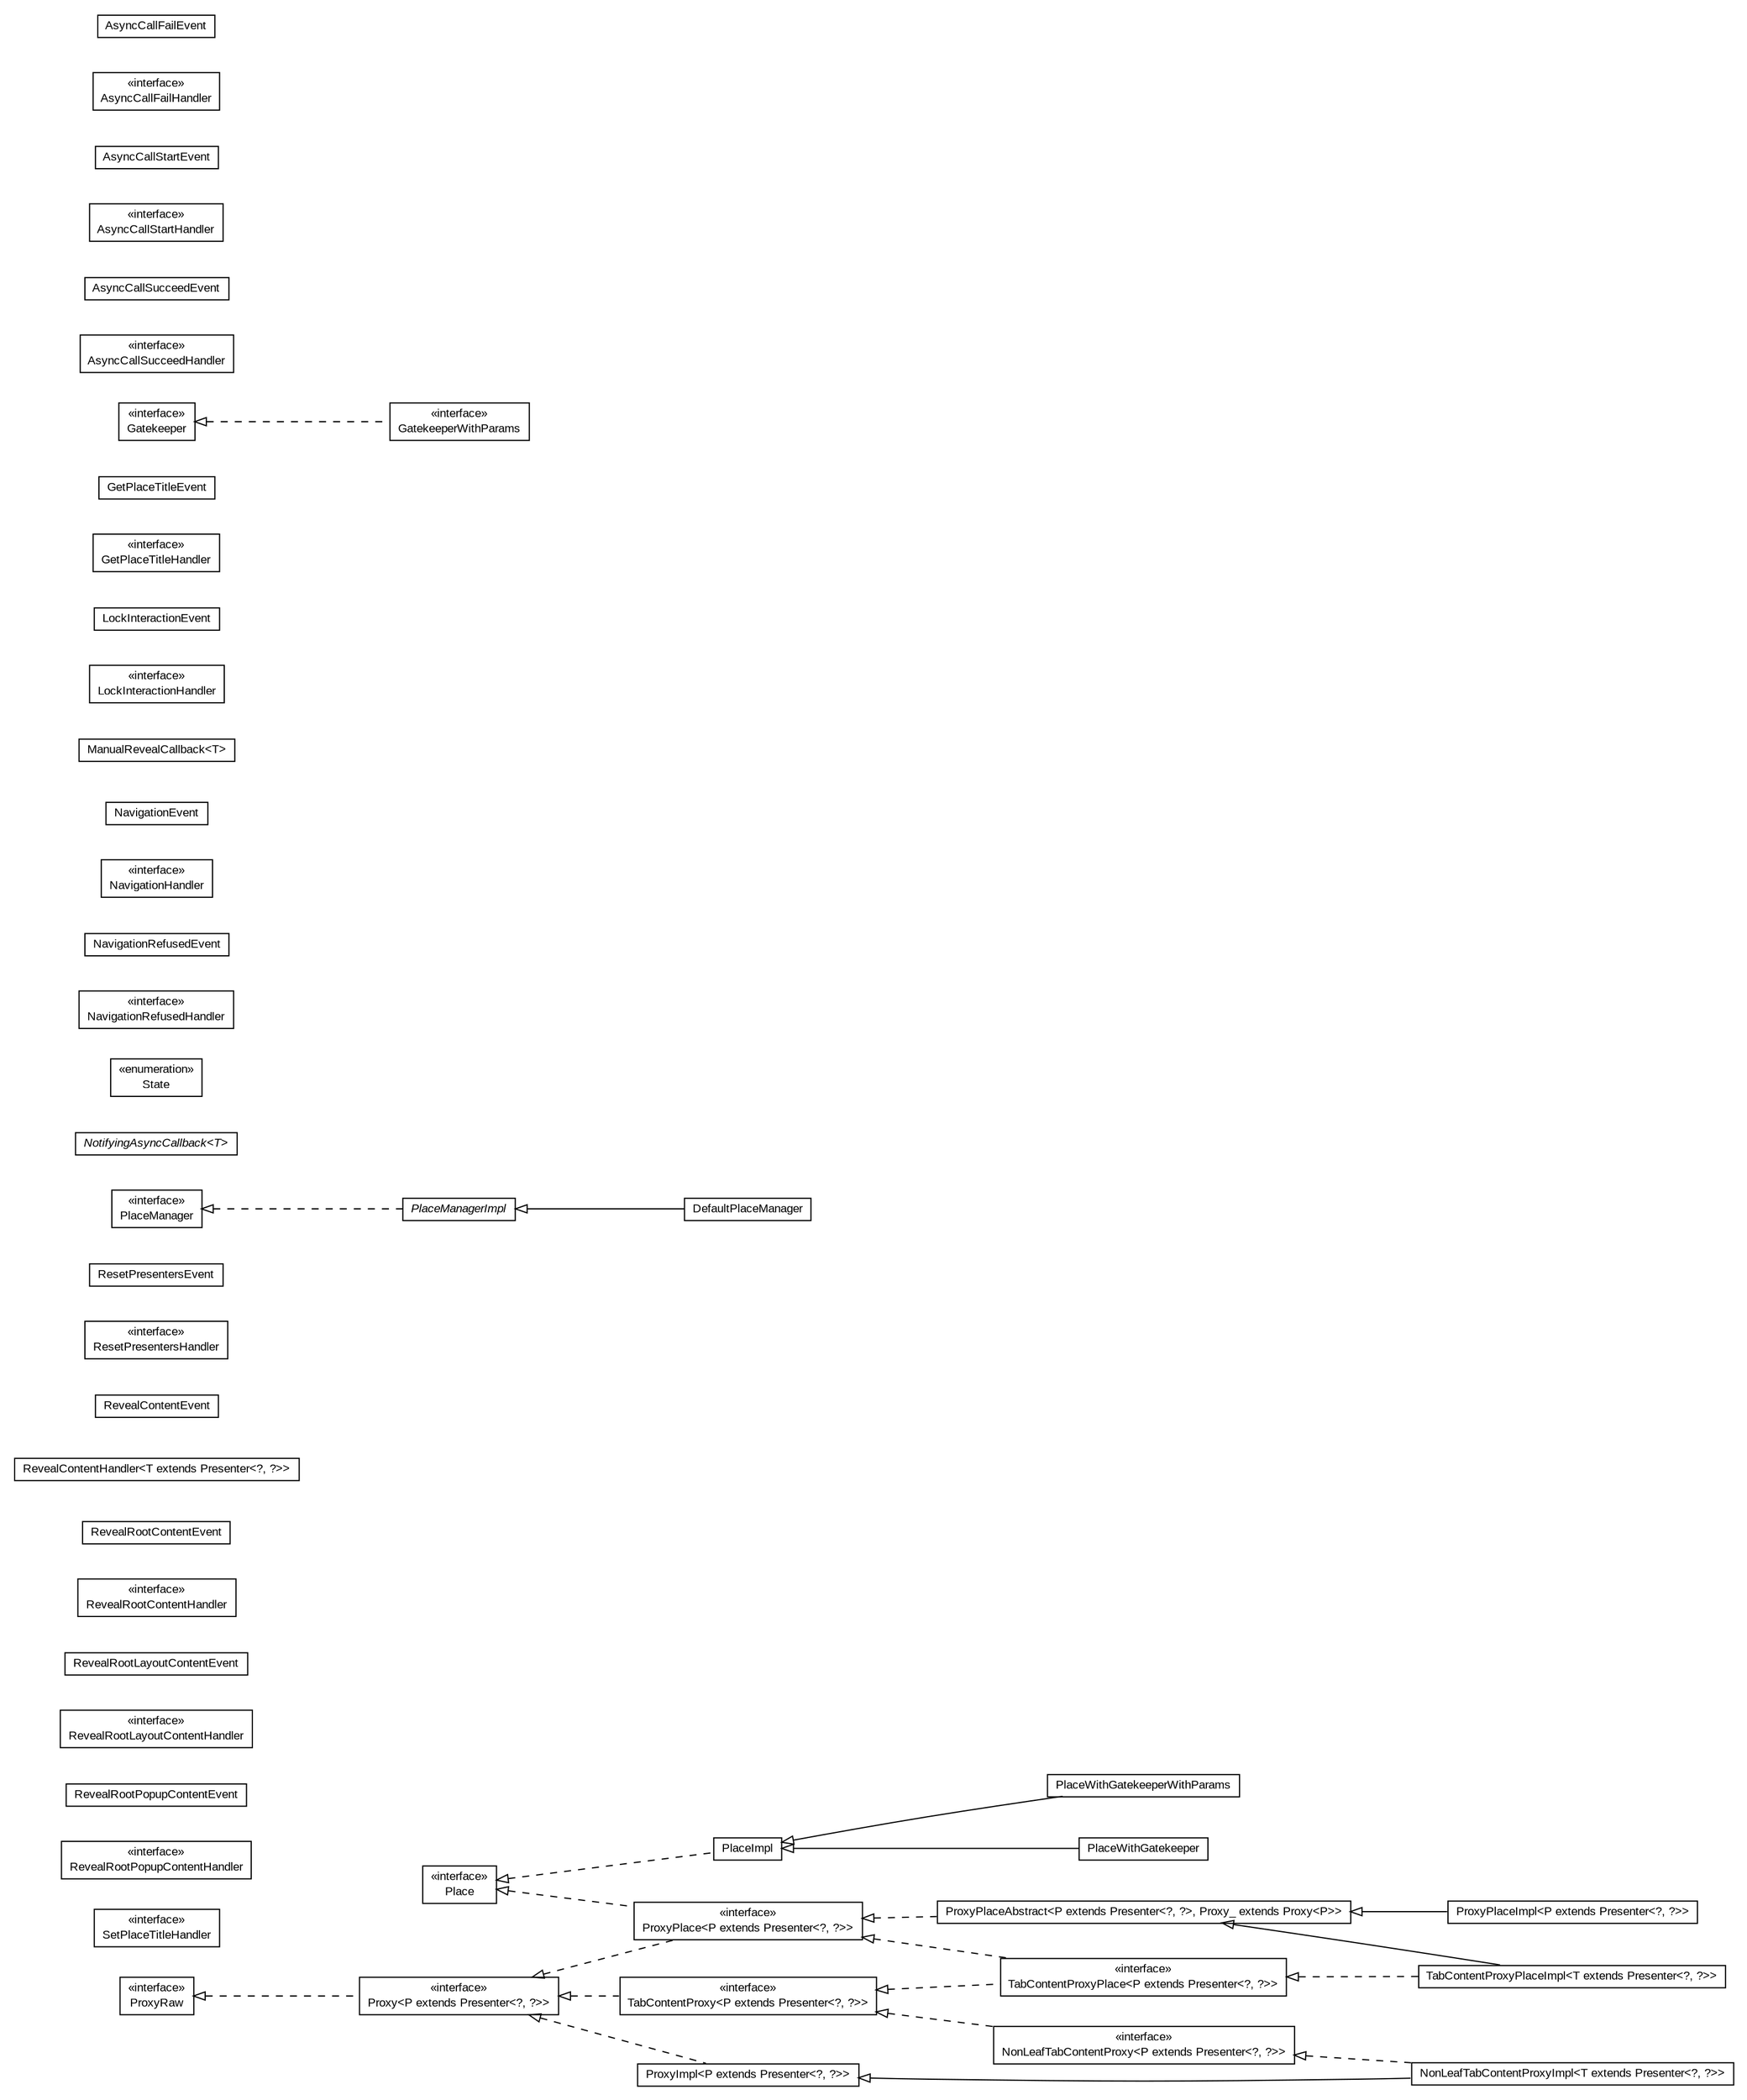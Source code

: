#!/usr/local/bin/dot
#
# Class diagram 
# Generated by UMLGraph version R5_6-24-gf6e263 (http://www.umlgraph.org/)
#

digraph G {
	edge [fontname="arial",fontsize=10,labelfontname="arial",labelfontsize=10];
	node [fontname="arial",fontsize=10,shape=plaintext];
	nodesep=0.25;
	ranksep=0.5;
	rankdir=LR;
	// com.gwtplatform.mvp.client.proxy.TabContentProxyPlaceImpl<T extends com.gwtplatform.mvp.client.Presenter<?, ?>>
	c19238 [label=<<table title="com.gwtplatform.mvp.client.proxy.TabContentProxyPlaceImpl" border="0" cellborder="1" cellspacing="0" cellpadding="2" port="p" href="./TabContentProxyPlaceImpl.html">
		<tr><td><table border="0" cellspacing="0" cellpadding="1">
<tr><td align="center" balign="center"> TabContentProxyPlaceImpl&lt;T extends Presenter&lt;?, ?&gt;&gt; </td></tr>
		</table></td></tr>
		</table>>, URL="./TabContentProxyPlaceImpl.html", fontname="arial", fontcolor="black", fontsize=10.0];
	// com.gwtplatform.mvp.client.proxy.TabContentProxyPlace<P extends com.gwtplatform.mvp.client.Presenter<?, ?>>
	c19239 [label=<<table title="com.gwtplatform.mvp.client.proxy.TabContentProxyPlace" border="0" cellborder="1" cellspacing="0" cellpadding="2" port="p" href="./TabContentProxyPlace.html">
		<tr><td><table border="0" cellspacing="0" cellpadding="1">
<tr><td align="center" balign="center"> &#171;interface&#187; </td></tr>
<tr><td align="center" balign="center"> TabContentProxyPlace&lt;P extends Presenter&lt;?, ?&gt;&gt; </td></tr>
		</table></td></tr>
		</table>>, URL="./TabContentProxyPlace.html", fontname="arial", fontcolor="black", fontsize=10.0];
	// com.gwtplatform.mvp.client.proxy.TabContentProxy<P extends com.gwtplatform.mvp.client.Presenter<?, ?>>
	c19240 [label=<<table title="com.gwtplatform.mvp.client.proxy.TabContentProxy" border="0" cellborder="1" cellspacing="0" cellpadding="2" port="p" href="./TabContentProxy.html">
		<tr><td><table border="0" cellspacing="0" cellpadding="1">
<tr><td align="center" balign="center"> &#171;interface&#187; </td></tr>
<tr><td align="center" balign="center"> TabContentProxy&lt;P extends Presenter&lt;?, ?&gt;&gt; </td></tr>
		</table></td></tr>
		</table>>, URL="./TabContentProxy.html", fontname="arial", fontcolor="black", fontsize=10.0];
	// com.gwtplatform.mvp.client.proxy.SetPlaceTitleHandler
	c19241 [label=<<table title="com.gwtplatform.mvp.client.proxy.SetPlaceTitleHandler" border="0" cellborder="1" cellspacing="0" cellpadding="2" port="p" href="./SetPlaceTitleHandler.html">
		<tr><td><table border="0" cellspacing="0" cellpadding="1">
<tr><td align="center" balign="center"> &#171;interface&#187; </td></tr>
<tr><td align="center" balign="center"> SetPlaceTitleHandler </td></tr>
		</table></td></tr>
		</table>>, URL="./SetPlaceTitleHandler.html", fontname="arial", fontcolor="black", fontsize=10.0];
	// com.gwtplatform.mvp.client.proxy.RevealRootPopupContentHandler
	c19242 [label=<<table title="com.gwtplatform.mvp.client.proxy.RevealRootPopupContentHandler" border="0" cellborder="1" cellspacing="0" cellpadding="2" port="p" href="./RevealRootPopupContentHandler.html">
		<tr><td><table border="0" cellspacing="0" cellpadding="1">
<tr><td align="center" balign="center"> &#171;interface&#187; </td></tr>
<tr><td align="center" balign="center"> RevealRootPopupContentHandler </td></tr>
		</table></td></tr>
		</table>>, URL="./RevealRootPopupContentHandler.html", fontname="arial", fontcolor="black", fontsize=10.0];
	// com.gwtplatform.mvp.client.proxy.RevealRootPopupContentEvent
	c19243 [label=<<table title="com.gwtplatform.mvp.client.proxy.RevealRootPopupContentEvent" border="0" cellborder="1" cellspacing="0" cellpadding="2" port="p" href="./RevealRootPopupContentEvent.html">
		<tr><td><table border="0" cellspacing="0" cellpadding="1">
<tr><td align="center" balign="center"> RevealRootPopupContentEvent </td></tr>
		</table></td></tr>
		</table>>, URL="./RevealRootPopupContentEvent.html", fontname="arial", fontcolor="black", fontsize=10.0];
	// com.gwtplatform.mvp.client.proxy.RevealRootLayoutContentHandler
	c19244 [label=<<table title="com.gwtplatform.mvp.client.proxy.RevealRootLayoutContentHandler" border="0" cellborder="1" cellspacing="0" cellpadding="2" port="p" href="./RevealRootLayoutContentHandler.html">
		<tr><td><table border="0" cellspacing="0" cellpadding="1">
<tr><td align="center" balign="center"> &#171;interface&#187; </td></tr>
<tr><td align="center" balign="center"> RevealRootLayoutContentHandler </td></tr>
		</table></td></tr>
		</table>>, URL="./RevealRootLayoutContentHandler.html", fontname="arial", fontcolor="black", fontsize=10.0];
	// com.gwtplatform.mvp.client.proxy.RevealRootLayoutContentEvent
	c19245 [label=<<table title="com.gwtplatform.mvp.client.proxy.RevealRootLayoutContentEvent" border="0" cellborder="1" cellspacing="0" cellpadding="2" port="p" href="./RevealRootLayoutContentEvent.html">
		<tr><td><table border="0" cellspacing="0" cellpadding="1">
<tr><td align="center" balign="center"> RevealRootLayoutContentEvent </td></tr>
		</table></td></tr>
		</table>>, URL="./RevealRootLayoutContentEvent.html", fontname="arial", fontcolor="black", fontsize=10.0];
	// com.gwtplatform.mvp.client.proxy.RevealRootContentHandler
	c19246 [label=<<table title="com.gwtplatform.mvp.client.proxy.RevealRootContentHandler" border="0" cellborder="1" cellspacing="0" cellpadding="2" port="p" href="./RevealRootContentHandler.html">
		<tr><td><table border="0" cellspacing="0" cellpadding="1">
<tr><td align="center" balign="center"> &#171;interface&#187; </td></tr>
<tr><td align="center" balign="center"> RevealRootContentHandler </td></tr>
		</table></td></tr>
		</table>>, URL="./RevealRootContentHandler.html", fontname="arial", fontcolor="black", fontsize=10.0];
	// com.gwtplatform.mvp.client.proxy.RevealRootContentEvent
	c19247 [label=<<table title="com.gwtplatform.mvp.client.proxy.RevealRootContentEvent" border="0" cellborder="1" cellspacing="0" cellpadding="2" port="p" href="./RevealRootContentEvent.html">
		<tr><td><table border="0" cellspacing="0" cellpadding="1">
<tr><td align="center" balign="center"> RevealRootContentEvent </td></tr>
		</table></td></tr>
		</table>>, URL="./RevealRootContentEvent.html", fontname="arial", fontcolor="black", fontsize=10.0];
	// com.gwtplatform.mvp.client.proxy.RevealContentHandler<T extends com.gwtplatform.mvp.client.Presenter<?, ?>>
	c19248 [label=<<table title="com.gwtplatform.mvp.client.proxy.RevealContentHandler" border="0" cellborder="1" cellspacing="0" cellpadding="2" port="p" href="./RevealContentHandler.html">
		<tr><td><table border="0" cellspacing="0" cellpadding="1">
<tr><td align="center" balign="center"> RevealContentHandler&lt;T extends Presenter&lt;?, ?&gt;&gt; </td></tr>
		</table></td></tr>
		</table>>, URL="./RevealContentHandler.html", fontname="arial", fontcolor="black", fontsize=10.0];
	// com.gwtplatform.mvp.client.proxy.RevealContentEvent
	c19249 [label=<<table title="com.gwtplatform.mvp.client.proxy.RevealContentEvent" border="0" cellborder="1" cellspacing="0" cellpadding="2" port="p" href="./RevealContentEvent.html">
		<tr><td><table border="0" cellspacing="0" cellpadding="1">
<tr><td align="center" balign="center"> RevealContentEvent </td></tr>
		</table></td></tr>
		</table>>, URL="./RevealContentEvent.html", fontname="arial", fontcolor="black", fontsize=10.0];
	// com.gwtplatform.mvp.client.proxy.ResetPresentersHandler
	c19250 [label=<<table title="com.gwtplatform.mvp.client.proxy.ResetPresentersHandler" border="0" cellborder="1" cellspacing="0" cellpadding="2" port="p" href="./ResetPresentersHandler.html">
		<tr><td><table border="0" cellspacing="0" cellpadding="1">
<tr><td align="center" balign="center"> &#171;interface&#187; </td></tr>
<tr><td align="center" balign="center"> ResetPresentersHandler </td></tr>
		</table></td></tr>
		</table>>, URL="./ResetPresentersHandler.html", fontname="arial", fontcolor="black", fontsize=10.0];
	// com.gwtplatform.mvp.client.proxy.ResetPresentersEvent
	c19251 [label=<<table title="com.gwtplatform.mvp.client.proxy.ResetPresentersEvent" border="0" cellborder="1" cellspacing="0" cellpadding="2" port="p" href="./ResetPresentersEvent.html">
		<tr><td><table border="0" cellspacing="0" cellpadding="1">
<tr><td align="center" balign="center"> ResetPresentersEvent </td></tr>
		</table></td></tr>
		</table>>, URL="./ResetPresentersEvent.html", fontname="arial", fontcolor="black", fontsize=10.0];
	// com.gwtplatform.mvp.client.proxy.ProxyRaw
	c19252 [label=<<table title="com.gwtplatform.mvp.client.proxy.ProxyRaw" border="0" cellborder="1" cellspacing="0" cellpadding="2" port="p" href="./ProxyRaw.html">
		<tr><td><table border="0" cellspacing="0" cellpadding="1">
<tr><td align="center" balign="center"> &#171;interface&#187; </td></tr>
<tr><td align="center" balign="center"> ProxyRaw </td></tr>
		</table></td></tr>
		</table>>, URL="./ProxyRaw.html", fontname="arial", fontcolor="black", fontsize=10.0];
	// com.gwtplatform.mvp.client.proxy.ProxyPlaceImpl<P extends com.gwtplatform.mvp.client.Presenter<?, ?>>
	c19253 [label=<<table title="com.gwtplatform.mvp.client.proxy.ProxyPlaceImpl" border="0" cellborder="1" cellspacing="0" cellpadding="2" port="p" href="./ProxyPlaceImpl.html">
		<tr><td><table border="0" cellspacing="0" cellpadding="1">
<tr><td align="center" balign="center"> ProxyPlaceImpl&lt;P extends Presenter&lt;?, ?&gt;&gt; </td></tr>
		</table></td></tr>
		</table>>, URL="./ProxyPlaceImpl.html", fontname="arial", fontcolor="black", fontsize=10.0];
	// com.gwtplatform.mvp.client.proxy.ProxyPlaceAbstract<P extends com.gwtplatform.mvp.client.Presenter<?, ?>, Proxy_ extends com.gwtplatform.mvp.client.proxy.Proxy<P>>
	c19254 [label=<<table title="com.gwtplatform.mvp.client.proxy.ProxyPlaceAbstract" border="0" cellborder="1" cellspacing="0" cellpadding="2" port="p" href="./ProxyPlaceAbstract.html">
		<tr><td><table border="0" cellspacing="0" cellpadding="1">
<tr><td align="center" balign="center"> ProxyPlaceAbstract&lt;P extends Presenter&lt;?, ?&gt;, Proxy_ extends Proxy&lt;P&gt;&gt; </td></tr>
		</table></td></tr>
		</table>>, URL="./ProxyPlaceAbstract.html", fontname="arial", fontcolor="black", fontsize=10.0];
	// com.gwtplatform.mvp.client.proxy.ProxyPlace<P extends com.gwtplatform.mvp.client.Presenter<?, ?>>
	c19255 [label=<<table title="com.gwtplatform.mvp.client.proxy.ProxyPlace" border="0" cellborder="1" cellspacing="0" cellpadding="2" port="p" href="./ProxyPlace.html">
		<tr><td><table border="0" cellspacing="0" cellpadding="1">
<tr><td align="center" balign="center"> &#171;interface&#187; </td></tr>
<tr><td align="center" balign="center"> ProxyPlace&lt;P extends Presenter&lt;?, ?&gt;&gt; </td></tr>
		</table></td></tr>
		</table>>, URL="./ProxyPlace.html", fontname="arial", fontcolor="black", fontsize=10.0];
	// com.gwtplatform.mvp.client.proxy.ProxyImpl<P extends com.gwtplatform.mvp.client.Presenter<?, ?>>
	c19256 [label=<<table title="com.gwtplatform.mvp.client.proxy.ProxyImpl" border="0" cellborder="1" cellspacing="0" cellpadding="2" port="p" href="./ProxyImpl.html">
		<tr><td><table border="0" cellspacing="0" cellpadding="1">
<tr><td align="center" balign="center"> ProxyImpl&lt;P extends Presenter&lt;?, ?&gt;&gt; </td></tr>
		</table></td></tr>
		</table>>, URL="./ProxyImpl.html", fontname="arial", fontcolor="black", fontsize=10.0];
	// com.gwtplatform.mvp.client.proxy.Proxy<P extends com.gwtplatform.mvp.client.Presenter<?, ?>>
	c19257 [label=<<table title="com.gwtplatform.mvp.client.proxy.Proxy" border="0" cellborder="1" cellspacing="0" cellpadding="2" port="p" href="./Proxy.html">
		<tr><td><table border="0" cellspacing="0" cellpadding="1">
<tr><td align="center" balign="center"> &#171;interface&#187; </td></tr>
<tr><td align="center" balign="center"> Proxy&lt;P extends Presenter&lt;?, ?&gt;&gt; </td></tr>
		</table></td></tr>
		</table>>, URL="./Proxy.html", fontname="arial", fontcolor="black", fontsize=10.0];
	// com.gwtplatform.mvp.client.proxy.PlaceWithGatekeeperWithParams
	c19258 [label=<<table title="com.gwtplatform.mvp.client.proxy.PlaceWithGatekeeperWithParams" border="0" cellborder="1" cellspacing="0" cellpadding="2" port="p" href="./PlaceWithGatekeeperWithParams.html">
		<tr><td><table border="0" cellspacing="0" cellpadding="1">
<tr><td align="center" balign="center"> PlaceWithGatekeeperWithParams </td></tr>
		</table></td></tr>
		</table>>, URL="./PlaceWithGatekeeperWithParams.html", fontname="arial", fontcolor="black", fontsize=10.0];
	// com.gwtplatform.mvp.client.proxy.PlaceWithGatekeeper
	c19259 [label=<<table title="com.gwtplatform.mvp.client.proxy.PlaceWithGatekeeper" border="0" cellborder="1" cellspacing="0" cellpadding="2" port="p" href="./PlaceWithGatekeeper.html">
		<tr><td><table border="0" cellspacing="0" cellpadding="1">
<tr><td align="center" balign="center"> PlaceWithGatekeeper </td></tr>
		</table></td></tr>
		</table>>, URL="./PlaceWithGatekeeper.html", fontname="arial", fontcolor="black", fontsize=10.0];
	// com.gwtplatform.mvp.client.proxy.PlaceManagerImpl
	c19260 [label=<<table title="com.gwtplatform.mvp.client.proxy.PlaceManagerImpl" border="0" cellborder="1" cellspacing="0" cellpadding="2" port="p" href="./PlaceManagerImpl.html">
		<tr><td><table border="0" cellspacing="0" cellpadding="1">
<tr><td align="center" balign="center"><font face="arial italic"> PlaceManagerImpl </font></td></tr>
		</table></td></tr>
		</table>>, URL="./PlaceManagerImpl.html", fontname="arial", fontcolor="black", fontsize=10.0];
	// com.gwtplatform.mvp.client.proxy.PlaceManager
	c19261 [label=<<table title="com.gwtplatform.mvp.client.proxy.PlaceManager" border="0" cellborder="1" cellspacing="0" cellpadding="2" port="p" href="./PlaceManager.html">
		<tr><td><table border="0" cellspacing="0" cellpadding="1">
<tr><td align="center" balign="center"> &#171;interface&#187; </td></tr>
<tr><td align="center" balign="center"> PlaceManager </td></tr>
		</table></td></tr>
		</table>>, URL="./PlaceManager.html", fontname="arial", fontcolor="black", fontsize=10.0];
	// com.gwtplatform.mvp.client.proxy.PlaceImpl
	c19262 [label=<<table title="com.gwtplatform.mvp.client.proxy.PlaceImpl" border="0" cellborder="1" cellspacing="0" cellpadding="2" port="p" href="./PlaceImpl.html">
		<tr><td><table border="0" cellspacing="0" cellpadding="1">
<tr><td align="center" balign="center"> PlaceImpl </td></tr>
		</table></td></tr>
		</table>>, URL="./PlaceImpl.html", fontname="arial", fontcolor="black", fontsize=10.0];
	// com.gwtplatform.mvp.client.proxy.Place
	c19263 [label=<<table title="com.gwtplatform.mvp.client.proxy.Place" border="0" cellborder="1" cellspacing="0" cellpadding="2" port="p" href="./Place.html">
		<tr><td><table border="0" cellspacing="0" cellpadding="1">
<tr><td align="center" balign="center"> &#171;interface&#187; </td></tr>
<tr><td align="center" balign="center"> Place </td></tr>
		</table></td></tr>
		</table>>, URL="./Place.html", fontname="arial", fontcolor="black", fontsize=10.0];
	// com.gwtplatform.mvp.client.proxy.NotifyingAsyncCallback<T>
	c19264 [label=<<table title="com.gwtplatform.mvp.client.proxy.NotifyingAsyncCallback" border="0" cellborder="1" cellspacing="0" cellpadding="2" port="p" href="./NotifyingAsyncCallback.html">
		<tr><td><table border="0" cellspacing="0" cellpadding="1">
<tr><td align="center" balign="center"><font face="arial italic"> NotifyingAsyncCallback&lt;T&gt; </font></td></tr>
		</table></td></tr>
		</table>>, URL="./NotifyingAsyncCallback.html", fontname="arial", fontcolor="black", fontsize=10.0];
	// com.gwtplatform.mvp.client.proxy.NotifyingAsyncCallback.State
	c19265 [label=<<table title="com.gwtplatform.mvp.client.proxy.NotifyingAsyncCallback.State" border="0" cellborder="1" cellspacing="0" cellpadding="2" port="p" href="./NotifyingAsyncCallback.State.html">
		<tr><td><table border="0" cellspacing="0" cellpadding="1">
<tr><td align="center" balign="center"> &#171;enumeration&#187; </td></tr>
<tr><td align="center" balign="center"> State </td></tr>
		</table></td></tr>
		</table>>, URL="./NotifyingAsyncCallback.State.html", fontname="arial", fontcolor="black", fontsize=10.0];
	// com.gwtplatform.mvp.client.proxy.NonLeafTabContentProxyImpl<T extends com.gwtplatform.mvp.client.Presenter<?, ?>>
	c19266 [label=<<table title="com.gwtplatform.mvp.client.proxy.NonLeafTabContentProxyImpl" border="0" cellborder="1" cellspacing="0" cellpadding="2" port="p" href="./NonLeafTabContentProxyImpl.html">
		<tr><td><table border="0" cellspacing="0" cellpadding="1">
<tr><td align="center" balign="center"> NonLeafTabContentProxyImpl&lt;T extends Presenter&lt;?, ?&gt;&gt; </td></tr>
		</table></td></tr>
		</table>>, URL="./NonLeafTabContentProxyImpl.html", fontname="arial", fontcolor="black", fontsize=10.0];
	// com.gwtplatform.mvp.client.proxy.NonLeafTabContentProxy<P extends com.gwtplatform.mvp.client.Presenter<?, ?>>
	c19267 [label=<<table title="com.gwtplatform.mvp.client.proxy.NonLeafTabContentProxy" border="0" cellborder="1" cellspacing="0" cellpadding="2" port="p" href="./NonLeafTabContentProxy.html">
		<tr><td><table border="0" cellspacing="0" cellpadding="1">
<tr><td align="center" balign="center"> &#171;interface&#187; </td></tr>
<tr><td align="center" balign="center"> NonLeafTabContentProxy&lt;P extends Presenter&lt;?, ?&gt;&gt; </td></tr>
		</table></td></tr>
		</table>>, URL="./NonLeafTabContentProxy.html", fontname="arial", fontcolor="black", fontsize=10.0];
	// com.gwtplatform.mvp.client.proxy.NavigationRefusedHandler
	c19268 [label=<<table title="com.gwtplatform.mvp.client.proxy.NavigationRefusedHandler" border="0" cellborder="1" cellspacing="0" cellpadding="2" port="p" href="./NavigationRefusedHandler.html">
		<tr><td><table border="0" cellspacing="0" cellpadding="1">
<tr><td align="center" balign="center"> &#171;interface&#187; </td></tr>
<tr><td align="center" balign="center"> NavigationRefusedHandler </td></tr>
		</table></td></tr>
		</table>>, URL="./NavigationRefusedHandler.html", fontname="arial", fontcolor="black", fontsize=10.0];
	// com.gwtplatform.mvp.client.proxy.NavigationRefusedEvent
	c19269 [label=<<table title="com.gwtplatform.mvp.client.proxy.NavigationRefusedEvent" border="0" cellborder="1" cellspacing="0" cellpadding="2" port="p" href="./NavigationRefusedEvent.html">
		<tr><td><table border="0" cellspacing="0" cellpadding="1">
<tr><td align="center" balign="center"> NavigationRefusedEvent </td></tr>
		</table></td></tr>
		</table>>, URL="./NavigationRefusedEvent.html", fontname="arial", fontcolor="black", fontsize=10.0];
	// com.gwtplatform.mvp.client.proxy.NavigationHandler
	c19270 [label=<<table title="com.gwtplatform.mvp.client.proxy.NavigationHandler" border="0" cellborder="1" cellspacing="0" cellpadding="2" port="p" href="./NavigationHandler.html">
		<tr><td><table border="0" cellspacing="0" cellpadding="1">
<tr><td align="center" balign="center"> &#171;interface&#187; </td></tr>
<tr><td align="center" balign="center"> NavigationHandler </td></tr>
		</table></td></tr>
		</table>>, URL="./NavigationHandler.html", fontname="arial", fontcolor="black", fontsize=10.0];
	// com.gwtplatform.mvp.client.proxy.NavigationEvent
	c19271 [label=<<table title="com.gwtplatform.mvp.client.proxy.NavigationEvent" border="0" cellborder="1" cellspacing="0" cellpadding="2" port="p" href="./NavigationEvent.html">
		<tr><td><table border="0" cellspacing="0" cellpadding="1">
<tr><td align="center" balign="center"> NavigationEvent </td></tr>
		</table></td></tr>
		</table>>, URL="./NavigationEvent.html", fontname="arial", fontcolor="black", fontsize=10.0];
	// com.gwtplatform.mvp.client.proxy.ManualRevealCallback<T>
	c19272 [label=<<table title="com.gwtplatform.mvp.client.proxy.ManualRevealCallback" border="0" cellborder="1" cellspacing="0" cellpadding="2" port="p" href="./ManualRevealCallback.html">
		<tr><td><table border="0" cellspacing="0" cellpadding="1">
<tr><td align="center" balign="center"> ManualRevealCallback&lt;T&gt; </td></tr>
		</table></td></tr>
		</table>>, URL="./ManualRevealCallback.html", fontname="arial", fontcolor="black", fontsize=10.0];
	// com.gwtplatform.mvp.client.proxy.LockInteractionHandler
	c19273 [label=<<table title="com.gwtplatform.mvp.client.proxy.LockInteractionHandler" border="0" cellborder="1" cellspacing="0" cellpadding="2" port="p" href="./LockInteractionHandler.html">
		<tr><td><table border="0" cellspacing="0" cellpadding="1">
<tr><td align="center" balign="center"> &#171;interface&#187; </td></tr>
<tr><td align="center" balign="center"> LockInteractionHandler </td></tr>
		</table></td></tr>
		</table>>, URL="./LockInteractionHandler.html", fontname="arial", fontcolor="black", fontsize=10.0];
	// com.gwtplatform.mvp.client.proxy.LockInteractionEvent
	c19274 [label=<<table title="com.gwtplatform.mvp.client.proxy.LockInteractionEvent" border="0" cellborder="1" cellspacing="0" cellpadding="2" port="p" href="./LockInteractionEvent.html">
		<tr><td><table border="0" cellspacing="0" cellpadding="1">
<tr><td align="center" balign="center"> LockInteractionEvent </td></tr>
		</table></td></tr>
		</table>>, URL="./LockInteractionEvent.html", fontname="arial", fontcolor="black", fontsize=10.0];
	// com.gwtplatform.mvp.client.proxy.GetPlaceTitleHandler
	c19275 [label=<<table title="com.gwtplatform.mvp.client.proxy.GetPlaceTitleHandler" border="0" cellborder="1" cellspacing="0" cellpadding="2" port="p" href="./GetPlaceTitleHandler.html">
		<tr><td><table border="0" cellspacing="0" cellpadding="1">
<tr><td align="center" balign="center"> &#171;interface&#187; </td></tr>
<tr><td align="center" balign="center"> GetPlaceTitleHandler </td></tr>
		</table></td></tr>
		</table>>, URL="./GetPlaceTitleHandler.html", fontname="arial", fontcolor="black", fontsize=10.0];
	// com.gwtplatform.mvp.client.proxy.GetPlaceTitleEvent
	c19276 [label=<<table title="com.gwtplatform.mvp.client.proxy.GetPlaceTitleEvent" border="0" cellborder="1" cellspacing="0" cellpadding="2" port="p" href="./GetPlaceTitleEvent.html">
		<tr><td><table border="0" cellspacing="0" cellpadding="1">
<tr><td align="center" balign="center"> GetPlaceTitleEvent </td></tr>
		</table></td></tr>
		</table>>, URL="./GetPlaceTitleEvent.html", fontname="arial", fontcolor="black", fontsize=10.0];
	// com.gwtplatform.mvp.client.proxy.GatekeeperWithParams
	c19277 [label=<<table title="com.gwtplatform.mvp.client.proxy.GatekeeperWithParams" border="0" cellborder="1" cellspacing="0" cellpadding="2" port="p" href="./GatekeeperWithParams.html">
		<tr><td><table border="0" cellspacing="0" cellpadding="1">
<tr><td align="center" balign="center"> &#171;interface&#187; </td></tr>
<tr><td align="center" balign="center"> GatekeeperWithParams </td></tr>
		</table></td></tr>
		</table>>, URL="./GatekeeperWithParams.html", fontname="arial", fontcolor="black", fontsize=10.0];
	// com.gwtplatform.mvp.client.proxy.Gatekeeper
	c19278 [label=<<table title="com.gwtplatform.mvp.client.proxy.Gatekeeper" border="0" cellborder="1" cellspacing="0" cellpadding="2" port="p" href="./Gatekeeper.html">
		<tr><td><table border="0" cellspacing="0" cellpadding="1">
<tr><td align="center" balign="center"> &#171;interface&#187; </td></tr>
<tr><td align="center" balign="center"> Gatekeeper </td></tr>
		</table></td></tr>
		</table>>, URL="./Gatekeeper.html", fontname="arial", fontcolor="black", fontsize=10.0];
	// com.gwtplatform.mvp.client.proxy.DefaultPlaceManager
	c19279 [label=<<table title="com.gwtplatform.mvp.client.proxy.DefaultPlaceManager" border="0" cellborder="1" cellspacing="0" cellpadding="2" port="p" href="./DefaultPlaceManager.html">
		<tr><td><table border="0" cellspacing="0" cellpadding="1">
<tr><td align="center" balign="center"> DefaultPlaceManager </td></tr>
		</table></td></tr>
		</table>>, URL="./DefaultPlaceManager.html", fontname="arial", fontcolor="black", fontsize=10.0];
	// com.gwtplatform.mvp.client.proxy.AsyncCallSucceedHandler
	c19280 [label=<<table title="com.gwtplatform.mvp.client.proxy.AsyncCallSucceedHandler" border="0" cellborder="1" cellspacing="0" cellpadding="2" port="p" href="./AsyncCallSucceedHandler.html">
		<tr><td><table border="0" cellspacing="0" cellpadding="1">
<tr><td align="center" balign="center"> &#171;interface&#187; </td></tr>
<tr><td align="center" balign="center"> AsyncCallSucceedHandler </td></tr>
		</table></td></tr>
		</table>>, URL="./AsyncCallSucceedHandler.html", fontname="arial", fontcolor="black", fontsize=10.0];
	// com.gwtplatform.mvp.client.proxy.AsyncCallSucceedEvent
	c19281 [label=<<table title="com.gwtplatform.mvp.client.proxy.AsyncCallSucceedEvent" border="0" cellborder="1" cellspacing="0" cellpadding="2" port="p" href="./AsyncCallSucceedEvent.html">
		<tr><td><table border="0" cellspacing="0" cellpadding="1">
<tr><td align="center" balign="center"> AsyncCallSucceedEvent </td></tr>
		</table></td></tr>
		</table>>, URL="./AsyncCallSucceedEvent.html", fontname="arial", fontcolor="black", fontsize=10.0];
	// com.gwtplatform.mvp.client.proxy.AsyncCallStartHandler
	c19282 [label=<<table title="com.gwtplatform.mvp.client.proxy.AsyncCallStartHandler" border="0" cellborder="1" cellspacing="0" cellpadding="2" port="p" href="./AsyncCallStartHandler.html">
		<tr><td><table border="0" cellspacing="0" cellpadding="1">
<tr><td align="center" balign="center"> &#171;interface&#187; </td></tr>
<tr><td align="center" balign="center"> AsyncCallStartHandler </td></tr>
		</table></td></tr>
		</table>>, URL="./AsyncCallStartHandler.html", fontname="arial", fontcolor="black", fontsize=10.0];
	// com.gwtplatform.mvp.client.proxy.AsyncCallStartEvent
	c19283 [label=<<table title="com.gwtplatform.mvp.client.proxy.AsyncCallStartEvent" border="0" cellborder="1" cellspacing="0" cellpadding="2" port="p" href="./AsyncCallStartEvent.html">
		<tr><td><table border="0" cellspacing="0" cellpadding="1">
<tr><td align="center" balign="center"> AsyncCallStartEvent </td></tr>
		</table></td></tr>
		</table>>, URL="./AsyncCallStartEvent.html", fontname="arial", fontcolor="black", fontsize=10.0];
	// com.gwtplatform.mvp.client.proxy.AsyncCallFailHandler
	c19284 [label=<<table title="com.gwtplatform.mvp.client.proxy.AsyncCallFailHandler" border="0" cellborder="1" cellspacing="0" cellpadding="2" port="p" href="./AsyncCallFailHandler.html">
		<tr><td><table border="0" cellspacing="0" cellpadding="1">
<tr><td align="center" balign="center"> &#171;interface&#187; </td></tr>
<tr><td align="center" balign="center"> AsyncCallFailHandler </td></tr>
		</table></td></tr>
		</table>>, URL="./AsyncCallFailHandler.html", fontname="arial", fontcolor="black", fontsize=10.0];
	// com.gwtplatform.mvp.client.proxy.AsyncCallFailEvent
	c19285 [label=<<table title="com.gwtplatform.mvp.client.proxy.AsyncCallFailEvent" border="0" cellborder="1" cellspacing="0" cellpadding="2" port="p" href="./AsyncCallFailEvent.html">
		<tr><td><table border="0" cellspacing="0" cellpadding="1">
<tr><td align="center" balign="center"> AsyncCallFailEvent </td></tr>
		</table></td></tr>
		</table>>, URL="./AsyncCallFailEvent.html", fontname="arial", fontcolor="black", fontsize=10.0];
	//com.gwtplatform.mvp.client.proxy.TabContentProxyPlaceImpl<T extends com.gwtplatform.mvp.client.Presenter<?, ?>> extends com.gwtplatform.mvp.client.proxy.ProxyPlaceAbstract<T, com.gwtplatform.mvp.client.proxy.TabContentProxy<T>>
	c19254:p -> c19238:p [dir=back,arrowtail=empty];
	//com.gwtplatform.mvp.client.proxy.TabContentProxyPlaceImpl<T extends com.gwtplatform.mvp.client.Presenter<?, ?>> implements com.gwtplatform.mvp.client.proxy.TabContentProxyPlace<P extends com.gwtplatform.mvp.client.Presenter<?, ?>>
	c19239:p -> c19238:p [dir=back,arrowtail=empty,style=dashed];
	//com.gwtplatform.mvp.client.proxy.TabContentProxyPlace<P extends com.gwtplatform.mvp.client.Presenter<?, ?>> implements com.gwtplatform.mvp.client.proxy.TabContentProxy<P extends com.gwtplatform.mvp.client.Presenter<?, ?>>
	c19240:p -> c19239:p [dir=back,arrowtail=empty,style=dashed];
	//com.gwtplatform.mvp.client.proxy.TabContentProxyPlace<P extends com.gwtplatform.mvp.client.Presenter<?, ?>> implements com.gwtplatform.mvp.client.proxy.ProxyPlace<P extends com.gwtplatform.mvp.client.Presenter<?, ?>>
	c19255:p -> c19239:p [dir=back,arrowtail=empty,style=dashed];
	//com.gwtplatform.mvp.client.proxy.TabContentProxy<P extends com.gwtplatform.mvp.client.Presenter<?, ?>> implements com.gwtplatform.mvp.client.proxy.Proxy<P extends com.gwtplatform.mvp.client.Presenter<?, ?>>
	c19257:p -> c19240:p [dir=back,arrowtail=empty,style=dashed];
	//com.gwtplatform.mvp.client.proxy.ProxyPlaceImpl<P extends com.gwtplatform.mvp.client.Presenter<?, ?>> extends com.gwtplatform.mvp.client.proxy.ProxyPlaceAbstract<P, com.gwtplatform.mvp.client.proxy.Proxy<P>>
	c19254:p -> c19253:p [dir=back,arrowtail=empty];
	//com.gwtplatform.mvp.client.proxy.ProxyPlaceAbstract<P extends com.gwtplatform.mvp.client.Presenter<?, ?>, Proxy_ extends com.gwtplatform.mvp.client.proxy.Proxy<P>> implements com.gwtplatform.mvp.client.proxy.ProxyPlace<P extends com.gwtplatform.mvp.client.Presenter<?, ?>>
	c19255:p -> c19254:p [dir=back,arrowtail=empty,style=dashed];
	//com.gwtplatform.mvp.client.proxy.ProxyPlace<P extends com.gwtplatform.mvp.client.Presenter<?, ?>> implements com.gwtplatform.mvp.client.proxy.Proxy<P extends com.gwtplatform.mvp.client.Presenter<?, ?>>
	c19257:p -> c19255:p [dir=back,arrowtail=empty,style=dashed];
	//com.gwtplatform.mvp.client.proxy.ProxyPlace<P extends com.gwtplatform.mvp.client.Presenter<?, ?>> implements com.gwtplatform.mvp.client.proxy.Place
	c19263:p -> c19255:p [dir=back,arrowtail=empty,style=dashed];
	//com.gwtplatform.mvp.client.proxy.ProxyImpl<P extends com.gwtplatform.mvp.client.Presenter<?, ?>> implements com.gwtplatform.mvp.client.proxy.Proxy<P extends com.gwtplatform.mvp.client.Presenter<?, ?>>
	c19257:p -> c19256:p [dir=back,arrowtail=empty,style=dashed];
	//com.gwtplatform.mvp.client.proxy.Proxy<P extends com.gwtplatform.mvp.client.Presenter<?, ?>> implements com.gwtplatform.mvp.client.proxy.ProxyRaw
	c19252:p -> c19257:p [dir=back,arrowtail=empty,style=dashed];
	//com.gwtplatform.mvp.client.proxy.PlaceWithGatekeeperWithParams extends com.gwtplatform.mvp.client.proxy.PlaceImpl
	c19262:p -> c19258:p [dir=back,arrowtail=empty];
	//com.gwtplatform.mvp.client.proxy.PlaceWithGatekeeper extends com.gwtplatform.mvp.client.proxy.PlaceImpl
	c19262:p -> c19259:p [dir=back,arrowtail=empty];
	//com.gwtplatform.mvp.client.proxy.PlaceManagerImpl implements com.gwtplatform.mvp.client.proxy.PlaceManager
	c19261:p -> c19260:p [dir=back,arrowtail=empty,style=dashed];
	//com.gwtplatform.mvp.client.proxy.PlaceImpl implements com.gwtplatform.mvp.client.proxy.Place
	c19263:p -> c19262:p [dir=back,arrowtail=empty,style=dashed];
	//com.gwtplatform.mvp.client.proxy.NonLeafTabContentProxyImpl<T extends com.gwtplatform.mvp.client.Presenter<?, ?>> extends com.gwtplatform.mvp.client.proxy.ProxyImpl<T>
	c19256:p -> c19266:p [dir=back,arrowtail=empty];
	//com.gwtplatform.mvp.client.proxy.NonLeafTabContentProxyImpl<T extends com.gwtplatform.mvp.client.Presenter<?, ?>> implements com.gwtplatform.mvp.client.proxy.NonLeafTabContentProxy<P extends com.gwtplatform.mvp.client.Presenter<?, ?>>
	c19267:p -> c19266:p [dir=back,arrowtail=empty,style=dashed];
	//com.gwtplatform.mvp.client.proxy.NonLeafTabContentProxy<P extends com.gwtplatform.mvp.client.Presenter<?, ?>> implements com.gwtplatform.mvp.client.proxy.TabContentProxy<P extends com.gwtplatform.mvp.client.Presenter<?, ?>>
	c19240:p -> c19267:p [dir=back,arrowtail=empty,style=dashed];
	//com.gwtplatform.mvp.client.proxy.GatekeeperWithParams implements com.gwtplatform.mvp.client.proxy.Gatekeeper
	c19278:p -> c19277:p [dir=back,arrowtail=empty,style=dashed];
	//com.gwtplatform.mvp.client.proxy.DefaultPlaceManager extends com.gwtplatform.mvp.client.proxy.PlaceManagerImpl
	c19260:p -> c19279:p [dir=back,arrowtail=empty];
}

